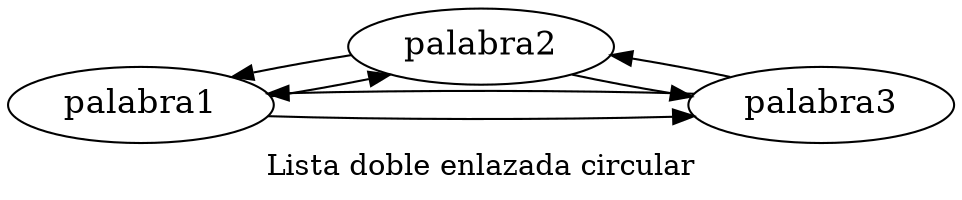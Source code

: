 digraph G {
	# page = "8.2677165,11.692913" ;
	ratio = "auto" ;
	mincross = 2.0 ;
	label = "Lista doble enlazada circular" ;
	rankdir=LR;

	node [
	fontsize = "16"
	shape = "ellipse"

	];


	"palabra1" -> "palabra2"  ;
	"palabra1" -> "palabra3" ;

	"palabra2" -> "palabra3" ;
	"palabra2" -> "palabra1";

	"palabra3" -> "palabra1"  ;
	"palabra3" -> "palabra2" ;

}
